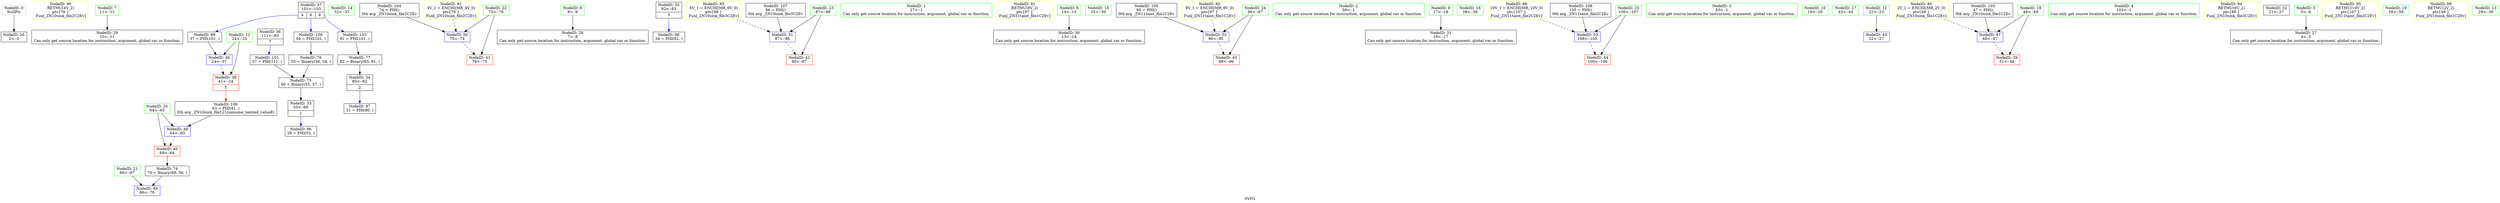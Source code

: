 digraph "SVFG" {
	label="SVFG";

	Node0x55dbdfa19000 [shape=record,color=grey,label="{NodeID: 0\nNullPtr}"];
	Node0x55dbdfa19000 -> Node0x55dbdfa1a5d0[style=solid];
	Node0x55dbdfa22b00 [shape=record,color=yellow,style=double,label="{NodeID: 90\nRETMU(4V_2)\npts\{76 \}\nFun[_ZN10sink_file2C2Ev]}"];
	Node0x55dbdfa19530 [shape=record,color=green,label="{NodeID: 7\n11\<--12\n}"];
	Node0x55dbdfa19530 -> Node0x55dbdfa1a8d0[style=solid];
	Node0x55dbdfa363e0 [shape=record,color=black,label="{NodeID: 97\n31 = PHI(80, )\n}"];
	Node0x55dbdfa19b20 [shape=record,color=green,label="{NodeID: 14\n32\<--33\n}"];
	Node0x55dbdfa37370 [shape=record,color=black,label="{NodeID: 104\n74 = PHI()\n0th arg _ZN10sink_file2C2Ev }"];
	Node0x55dbdfa37370 -> Node0x55dbdfa1c280[style=solid];
	Node0x55dbdfa1a1c0 [shape=record,color=green,label="{NodeID: 21\n66\<--67\n}"];
	Node0x55dbdfa1a1c0 -> Node0x55dbdfa1c1b0[style=solid];
	Node0x55dbdfa1a7d0 [shape=record,color=black,label="{NodeID: 28\n7\<--8\nCan only get source location for instruction, argument, global var or function.}"];
	Node0x55dbdfa1ae40 [shape=record,color=black,label="{NodeID: 35\n92\<--83\n|{<s0>3}}"];
	Node0x55dbdfa1ae40:s0 -> Node0x55dbdfa364e0[style=solid,color=blue];
	Node0x55dbdfa1b3f0 [shape=record,color=red,label="{NodeID: 42\n90\<--87\n}"];
	Node0x55dbdfa1c1b0 [shape=record,color=blue,label="{NodeID: 49\n66\<--70\n}"];
	Node0x55dbdfa1e5d0 [shape=record,color=black,style=double,label="{NodeID: 77\n82 = Binary(83, 81, )\n}"];
	Node0x55dbdfa1e5d0 -> Node0x55dbdfa1ad70[style=solid];
	Node0x55dbdfa186a0 [shape=record,color=green,label="{NodeID: 1\n27\<--1\nCan only get source location for instruction, argument, global var or function.}"];
	Node0x55dbdfa22c10 [shape=record,color=yellow,style=double,label="{NodeID: 91\nRETMU(8V_2)\npts\{97 \}\nFun[_ZN11taint_file1C2Ev]}"];
	Node0x55dbdfa195c0 [shape=record,color=green,label="{NodeID: 8\n14\<--15\n}"];
	Node0x55dbdfa195c0 -> Node0x55dbdfa1a9d0[style=solid];
	Node0x55dbdfa364e0 [shape=record,color=black,label="{NodeID: 98\n34 = PHI(92, )\n}"];
	Node0x55dbdfa19c20 [shape=record,color=green,label="{NodeID: 15\n35\<--36\n}"];
	Node0x55dbdfa37440 [shape=record,color=black,label="{NodeID: 105\n95 = PHI()\n0th arg _ZN11taint_file1C2Ev }"];
	Node0x55dbdfa37440 -> Node0x55dbdfa1c420[style=solid];
	Node0x55dbdfa1a290 [shape=record,color=green,label="{NodeID: 22\n75\<--76\n}"];
	Node0x55dbdfa1a290 -> Node0x55dbdfa1b320[style=solid];
	Node0x55dbdfa1a290 -> Node0x55dbdfa1c280[style=solid];
	Node0x55dbdfa1a8d0 [shape=record,color=black,label="{NodeID: 29\n10\<--11\nCan only get source location for instruction, argument, global var or function.}"];
	Node0x55dbdfa1af10 [shape=record,color=black,label="{NodeID: 36\n111\<--83\n|{<s0>7}}"];
	Node0x55dbdfa1af10:s0 -> Node0x55dbdfa36930[style=solid,color=blue];
	Node0x55dbdfa1b4c0 [shape=record,color=red,label="{NodeID: 43\n99\<--96\n}"];
	Node0x55dbdfa1c280 [shape=record,color=blue,label="{NodeID: 50\n75\<--74\n}"];
	Node0x55dbdfa1c280 -> Node0x55dbdfa1b320[style=dashed];
	Node0x55dbdfa21bd0 [shape=record,color=yellow,style=double,label="{NodeID: 85\n6V_1 = ENCHI(MR_6V_0)\npts\{88 \}\nFun[_ZN10sink_file3C2Ev]}"];
	Node0x55dbdfa21bd0 -> Node0x55dbdfa1c350[style=dashed];
	Node0x55dbdfa18730 [shape=record,color=green,label="{NodeID: 2\n56\<--1\nCan only get source location for instruction, argument, global var or function.}"];
	Node0x55dbdfa19680 [shape=record,color=green,label="{NodeID: 9\n17\<--18\n}"];
	Node0x55dbdfa19680 -> Node0x55dbdfa1aad0[style=solid];
	Node0x55dbdfa36620 [shape=record,color=black,label="{NodeID: 99\n37 = PHI(101, )\n}"];
	Node0x55dbdfa36620 -> Node0x55dbdfa1b730[style=solid];
	Node0x55dbdfa19d20 [shape=record,color=green,label="{NodeID: 16\n38\<--39\n}"];
	Node0x55dbdfa37510 [shape=record,color=black,label="{NodeID: 106\n63 = PHI(41, )\n0th arg _ZN10sink_file121consume_tainted_valueEi }"];
	Node0x55dbdfa37510 -> Node0x55dbdfa1c0e0[style=solid];
	Node0x55dbdfa1a360 [shape=record,color=green,label="{NodeID: 23\n87\<--88\n}"];
	Node0x55dbdfa1a360 -> Node0x55dbdfa1b3f0[style=solid];
	Node0x55dbdfa1a360 -> Node0x55dbdfa1c350[style=solid];
	Node0x55dbdfa1a9d0 [shape=record,color=black,label="{NodeID: 30\n13\<--14\nCan only get source location for instruction, argument, global var or function.}"];
	Node0x55dbdfa1afe0 [shape=record,color=black,label="{NodeID: 37\n101\<--103\n|{<s0>4|<s1>6|<s2>8}}"];
	Node0x55dbdfa1afe0:s0 -> Node0x55dbdfa36620[style=solid,color=blue];
	Node0x55dbdfa1afe0:s1 -> Node0x55dbdfa367f0[style=solid,color=blue];
	Node0x55dbdfa1afe0:s2 -> Node0x55dbdfa36a70[style=solid,color=blue];
	Node0x55dbdfa1b590 [shape=record,color=red,label="{NodeID: 44\n109\<--106\n}"];
	Node0x55dbdfa1c350 [shape=record,color=blue,label="{NodeID: 51\n87\<--86\n}"];
	Node0x55dbdfa1c350 -> Node0x55dbdfa1b3f0[style=dashed];
	Node0x55dbdfa21ce0 [shape=record,color=yellow,style=double,label="{NodeID: 86\n10V_1 = ENCHI(MR_10V_0)\npts\{107 \}\nFun[_ZN11taint_file2C2Ev]}"];
	Node0x55dbdfa21ce0 -> Node0x55dbdfa1c4f0[style=dashed];
	Node0x55dbdfa189e0 [shape=record,color=green,label="{NodeID: 3\n83\<--1\nCan only get source location for instruction, argument, global var or function.}"];
	Node0x55dbdfa19780 [shape=record,color=green,label="{NodeID: 10\n19\<--20\n}"];
	Node0x55dbdfa367f0 [shape=record,color=black,label="{NodeID: 100\n54 = PHI(101, )\n}"];
	Node0x55dbdfa367f0 -> Node0x55dbdfa1e450[style=solid];
	Node0x55dbdfa19e20 [shape=record,color=green,label="{NodeID: 17\n43\<--44\n}"];
	Node0x55dbdfa376e0 [shape=record,color=black,label="{NodeID: 107\n86 = PHI()\n0th arg _ZN10sink_file3C2Ev }"];
	Node0x55dbdfa376e0 -> Node0x55dbdfa1c350[style=solid];
	Node0x55dbdfa1a430 [shape=record,color=green,label="{NodeID: 24\n96\<--97\n}"];
	Node0x55dbdfa1a430 -> Node0x55dbdfa1b4c0[style=solid];
	Node0x55dbdfa1a430 -> Node0x55dbdfa1c420[style=solid];
	Node0x55dbdfa1aad0 [shape=record,color=black,label="{NodeID: 31\n16\<--17\nCan only get source location for instruction, argument, global var or function.}"];
	Node0x55dbdfa1b0b0 [shape=record,color=red,label="{NodeID: 38\n41\<--24\n|{<s0>5}}"];
	Node0x55dbdfa1b0b0:s0 -> Node0x55dbdfa37510[style=solid,color=red];
	Node0x55dbdfa1b660 [shape=record,color=blue,label="{NodeID: 45\n22\<--27\n}"];
	Node0x55dbdfa1c420 [shape=record,color=blue,label="{NodeID: 52\n96\<--95\n}"];
	Node0x55dbdfa1c420 -> Node0x55dbdfa1b4c0[style=dashed];
	Node0x55dbdfa216b0 [shape=record,color=yellow,style=double,label="{NodeID: 80\n2V_1 = ENCHI(MR_2V_0)\npts\{49 \}\nFun[_ZN10sink_file1C2Ev]}"];
	Node0x55dbdfa216b0 -> Node0x55dbdfa1b800[style=dashed];
	Node0x55dbdfa18a70 [shape=record,color=green,label="{NodeID: 4\n103\<--1\nCan only get source location for instruction, argument, global var or function.}"];
	Node0x55dbdfa22f10 [shape=record,color=yellow,style=double,label="{NodeID: 94\nRETMU(6V_2)\npts\{88 \}\nFun[_ZN10sink_file3C2Ev]}"];
	Node0x55dbdfa19880 [shape=record,color=green,label="{NodeID: 11\n22\<--23\n}"];
	Node0x55dbdfa19880 -> Node0x55dbdfa1b660[style=solid];
	Node0x55dbdfa36930 [shape=record,color=black,label="{NodeID: 101\n57 = PHI(111, )\n}"];
	Node0x55dbdfa36930 -> Node0x55dbdfa1e2d0[style=solid];
	Node0x55dbdfa19f20 [shape=record,color=green,label="{NodeID: 18\n48\<--49\n}"];
	Node0x55dbdfa19f20 -> Node0x55dbdfa1b180[style=solid];
	Node0x55dbdfa19f20 -> Node0x55dbdfa1b800[style=solid];
	Node0x55dbdfa377b0 [shape=record,color=black,label="{NodeID: 108\n105 = PHI()\n0th arg _ZN11taint_file2C2Ev }"];
	Node0x55dbdfa377b0 -> Node0x55dbdfa1c4f0[style=solid];
	Node0x55dbdfa1a500 [shape=record,color=green,label="{NodeID: 25\n106\<--107\n}"];
	Node0x55dbdfa1a500 -> Node0x55dbdfa1b590[style=solid];
	Node0x55dbdfa1a500 -> Node0x55dbdfa1c4f0[style=solid];
	Node0x55dbdfa1abd0 [shape=record,color=black,label="{NodeID: 32\n21\<--27\n}"];
	Node0x55dbdfa1b180 [shape=record,color=red,label="{NodeID: 39\n51\<--48\n}"];
	Node0x55dbdfa1b730 [shape=record,color=blue,label="{NodeID: 46\n24\<--37\n}"];
	Node0x55dbdfa1b730 -> Node0x55dbdfa1b0b0[style=dashed];
	Node0x55dbdfa1c4f0 [shape=record,color=blue,label="{NodeID: 53\n106\<--105\n}"];
	Node0x55dbdfa1c4f0 -> Node0x55dbdfa1b590[style=dashed];
	Node0x55dbdfa1e150 [shape=record,color=black,style=double,label="{NodeID: 74\n70 = Binary(69, 56, )\n}"];
	Node0x55dbdfa1e150 -> Node0x55dbdfa1c1b0[style=solid];
	Node0x55dbdfa217c0 [shape=record,color=yellow,style=double,label="{NodeID: 81\n4V_1 = ENCHI(MR_4V_0)\npts\{76 \}\nFun[_ZN10sink_file2C2Ev]}"];
	Node0x55dbdfa217c0 -> Node0x55dbdfa1c280[style=dashed];
	Node0x55dbdfa18b30 [shape=record,color=green,label="{NodeID: 5\n5\<--6\n}"];
	Node0x55dbdfa18b30 -> Node0x55dbdfa1a6d0[style=solid];
	Node0x55dbdfa23020 [shape=record,color=yellow,style=double,label="{NodeID: 95\nRETMU(10V_2)\npts\{107 \}\nFun[_ZN11taint_file2C2Ev]}"];
	Node0x55dbdfa19950 [shape=record,color=green,label="{NodeID: 12\n24\<--25\n}"];
	Node0x55dbdfa19950 -> Node0x55dbdfa1b0b0[style=solid];
	Node0x55dbdfa19950 -> Node0x55dbdfa1b730[style=solid];
	Node0x55dbdfa36a70 [shape=record,color=black,label="{NodeID: 102\n81 = PHI(101, )\n}"];
	Node0x55dbdfa36a70 -> Node0x55dbdfa1e5d0[style=solid];
	Node0x55dbdfa19ff0 [shape=record,color=green,label="{NodeID: 19\n58\<--59\n}"];
	Node0x55dbdfa1a5d0 [shape=record,color=black,label="{NodeID: 26\n2\<--3\n}"];
	Node0x55dbdfa1aca0 [shape=record,color=black,label="{NodeID: 33\n53\<--60\n|{<s0>1}}"];
	Node0x55dbdfa1aca0:s0 -> Node0x55dbdfa36f20[style=solid,color=blue];
	Node0x55dbdfa1b250 [shape=record,color=red,label="{NodeID: 40\n69\<--64\n}"];
	Node0x55dbdfa1b250 -> Node0x55dbdfa1e150[style=solid];
	Node0x55dbdfa1b800 [shape=record,color=blue,label="{NodeID: 47\n48\<--47\n}"];
	Node0x55dbdfa1b800 -> Node0x55dbdfa1b180[style=dashed];
	Node0x55dbdfa1e2d0 [shape=record,color=black,style=double,label="{NodeID: 75\n60 = Binary(55, 57, )\n}"];
	Node0x55dbdfa1e2d0 -> Node0x55dbdfa1aca0[style=solid];
	Node0x55dbdfa218d0 [shape=record,color=yellow,style=double,label="{NodeID: 82\n8V_1 = ENCHI(MR_8V_0)\npts\{97 \}\nFun[_ZN11taint_file1C2Ev]}"];
	Node0x55dbdfa218d0 -> Node0x55dbdfa1c420[style=dashed];
	Node0x55dbdfa229f0 [shape=record,color=yellow,style=double,label="{NodeID: 89\nRETMU(2V_2)\npts\{49 \}\nFun[_ZN10sink_file1C2Ev]}"];
	Node0x55dbdfa194a0 [shape=record,color=green,label="{NodeID: 6\n8\<--9\n}"];
	Node0x55dbdfa194a0 -> Node0x55dbdfa1a7d0[style=solid];
	Node0x55dbdfa36f20 [shape=record,color=black,label="{NodeID: 96\n28 = PHI(53, )\n}"];
	Node0x55dbdfa19a20 [shape=record,color=green,label="{NodeID: 13\n29\<--30\n}"];
	Node0x55dbdfa372a0 [shape=record,color=black,label="{NodeID: 103\n47 = PHI()\n0th arg _ZN10sink_file1C2Ev }"];
	Node0x55dbdfa372a0 -> Node0x55dbdfa1b800[style=solid];
	Node0x55dbdfa1a0f0 [shape=record,color=green,label="{NodeID: 20\n64\<--65\n}"];
	Node0x55dbdfa1a0f0 -> Node0x55dbdfa1b250[style=solid];
	Node0x55dbdfa1a0f0 -> Node0x55dbdfa1c0e0[style=solid];
	Node0x55dbdfa1a6d0 [shape=record,color=black,label="{NodeID: 27\n4\<--5\nCan only get source location for instruction, argument, global var or function.}"];
	Node0x55dbdfa1ad70 [shape=record,color=black,label="{NodeID: 34\n80\<--82\n|{<s0>2}}"];
	Node0x55dbdfa1ad70:s0 -> Node0x55dbdfa363e0[style=solid,color=blue];
	Node0x55dbdfa1b320 [shape=record,color=red,label="{NodeID: 41\n78\<--75\n}"];
	Node0x55dbdfa1c0e0 [shape=record,color=blue,label="{NodeID: 48\n64\<--63\n}"];
	Node0x55dbdfa1c0e0 -> Node0x55dbdfa1b250[style=dashed];
	Node0x55dbdfa1e450 [shape=record,color=black,style=double,label="{NodeID: 76\n55 = Binary(56, 54, )\n}"];
	Node0x55dbdfa1e450 -> Node0x55dbdfa1e2d0[style=solid];
}
